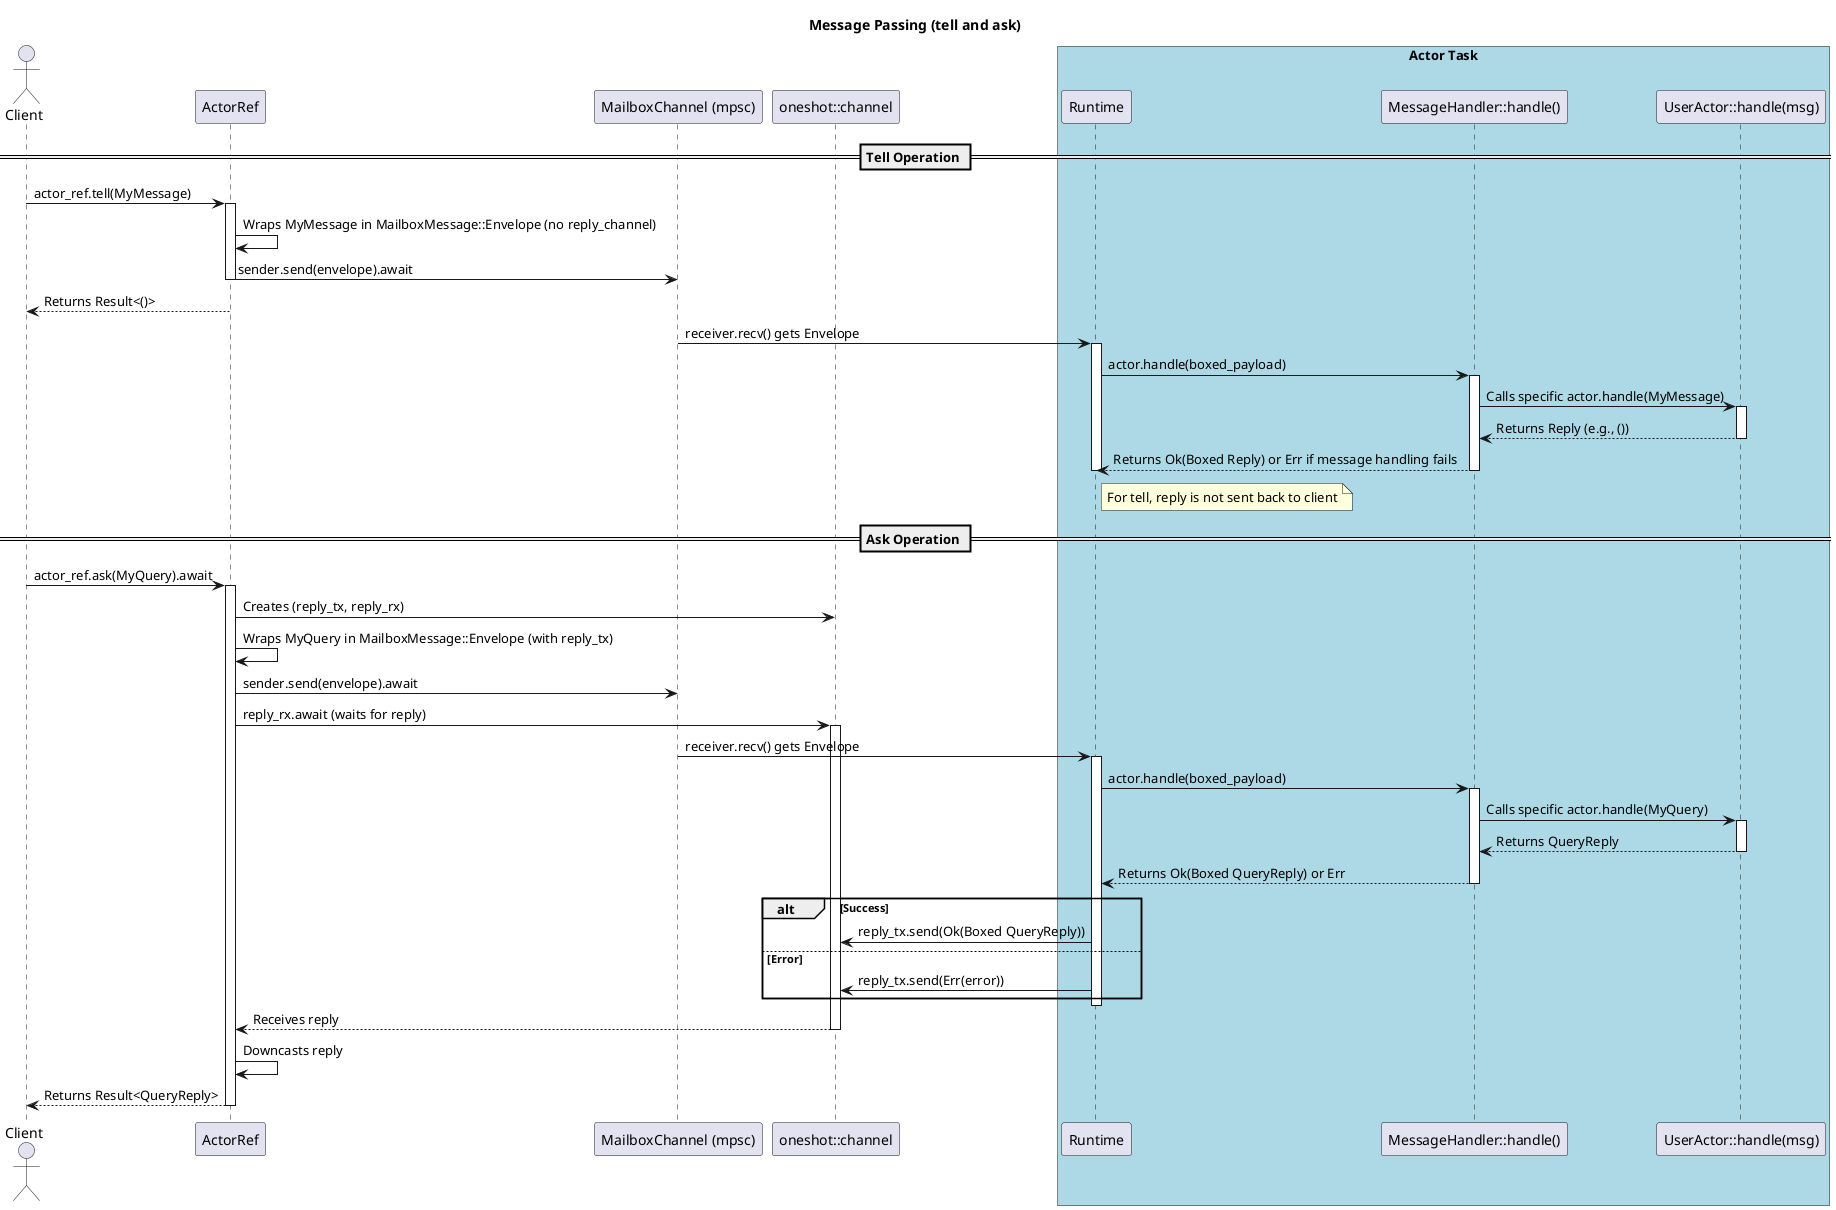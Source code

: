 @startuml Message Passing
title Message Passing (tell and ask)

actor Client
participant "ActorRef" as ActorRef_obj
participant "MailboxChannel (mpsc)" as MailboxChannel
participant "Runtime" as Runtime_obj
participant "MessageHandler::handle()" as DynMsgHandler
participant "UserActor::handle(msg)" as UserHandler
participant "oneshot::channel" as OneshotChannel

box "Actor Task" #LightBlue
    participant Runtime_obj
    participant DynMsgHandler
    participant UserHandler
end box

== Tell Operation ==
Client -> ActorRef_obj: actor_ref.tell(MyMessage)
activate ActorRef_obj
ActorRef_obj -> ActorRef_obj: Wraps MyMessage in MailboxMessage::Envelope (no reply_channel)
ActorRef_obj -> MailboxChannel: sender.send(envelope).await
deactivate ActorRef_obj
Client <-- ActorRef_obj: Returns Result<()>

MailboxChannel -> Runtime_obj: receiver.recv() gets Envelope
activate Runtime_obj
Runtime_obj -> DynMsgHandler: actor.handle(boxed_payload)
activate DynMsgHandler
DynMsgHandler -> UserHandler: Calls specific actor.handle(MyMessage)
activate UserHandler
UserHandler --> DynMsgHandler: Returns Reply (e.g., ())
deactivate UserHandler
DynMsgHandler --> Runtime_obj: Returns Ok(Boxed Reply) or Err if message handling fails
deactivate DynMsgHandler
note right of Runtime_obj: For tell, reply is not sent back to client
deactivate Runtime_obj

== Ask Operation ==
Client -> ActorRef_obj: actor_ref.ask(MyQuery).await
activate ActorRef_obj
ActorRef_obj -> OneshotChannel: Creates (reply_tx, reply_rx)
ActorRef_obj -> ActorRef_obj: Wraps MyQuery in MailboxMessage::Envelope (with reply_tx)
ActorRef_obj -> MailboxChannel: sender.send(envelope).await
ActorRef_obj -> OneshotChannel: reply_rx.await (waits for reply)
activate OneshotChannel

MailboxChannel -> Runtime_obj: receiver.recv() gets Envelope
activate Runtime_obj
Runtime_obj -> DynMsgHandler: actor.handle(boxed_payload)
activate DynMsgHandler
DynMsgHandler -> UserHandler: Calls specific actor.handle(MyQuery)
activate UserHandler
UserHandler --> DynMsgHandler: Returns QueryReply
deactivate UserHandler
DynMsgHandler --> Runtime_obj: Returns Ok(Boxed QueryReply) or Err
deactivate DynMsgHandler

alt Success
  Runtime_obj -> OneshotChannel: reply_tx.send(Ok(Boxed QueryReply))
else Error
  Runtime_obj -> OneshotChannel: reply_tx.send(Err(error))
end
deactivate Runtime_obj
OneshotChannel --> ActorRef_obj: Receives reply
deactivate OneshotChannel
ActorRef_obj -> ActorRef_obj: Downcasts reply
ActorRef_obj --> Client: Returns Result<QueryReply>
deactivate ActorRef_obj

@enduml